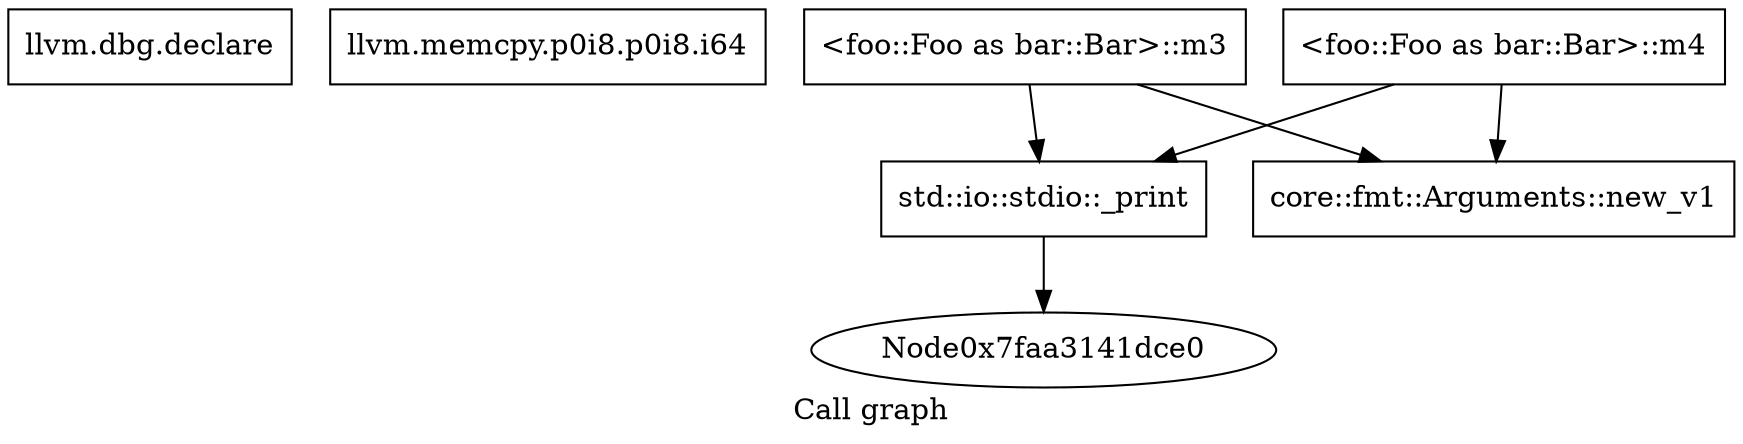 digraph "Call graph" {
	label="Call graph";
	Node0x7faa3141bb70 [shape=record,label="{llvm.dbg.declare}"];
	Node0x7faa3141bc50 [shape=record,label="{llvm.memcpy.p0i8.p0i8.i64}"];
	Node0x7faa3141f020 [shape=record,label="{std::io::stdio::_print}"];
	Node0x7faa3141f020 -> Node0x7faa3141dce0;
	Node0x7faa3141dba0 [shape=record,label="{core::fmt::Arguments::new_v1}"];
	Node0x7faa3141d780 [shape=record,label="{\<foo::Foo as bar::Bar\>::m3}"];
	Node0x7faa3141d780 -> Node0x7faa3141dba0;
	Node0x7faa3141d780 -> Node0x7faa3141f020;
	Node0x7faa3141bac0 [shape=record,label="{\<foo::Foo as bar::Bar\>::m4}"];
	Node0x7faa3141bac0 -> Node0x7faa3141dba0;
	Node0x7faa3141bac0 -> Node0x7faa3141f020;
}
